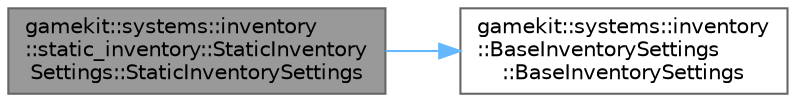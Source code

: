 digraph "gamekit::systems::inventory::static_inventory::StaticInventorySettings::StaticInventorySettings"
{
 // LATEX_PDF_SIZE
  bgcolor="transparent";
  edge [fontname=Helvetica,fontsize=10,labelfontname=Helvetica,labelfontsize=10];
  node [fontname=Helvetica,fontsize=10,shape=box,height=0.2,width=0.4];
  rankdir="LR";
  Node1 [id="Node000001",label="gamekit::systems::inventory\l::static_inventory::StaticInventory\lSettings::StaticInventorySettings",height=0.2,width=0.4,color="gray40", fillcolor="grey60", style="filled", fontcolor="black",tooltip="Constructs StaticInventorySettings with given capacities."];
  Node1 -> Node2 [id="edge1_Node000001_Node000002",color="steelblue1",style="solid",tooltip=" "];
  Node2 [id="Node000002",label="gamekit::systems::inventory\l::BaseInventorySettings\l::BaseInventorySettings",height=0.2,width=0.4,color="grey40", fillcolor="white", style="filled",URL="$d9/dcf/classgamekit_1_1systems_1_1inventory_1_1_base_inventory_settings.html#abc8c0d17ac69e99ca7bbb0ee9b68f2c0",tooltip="Constructs a BaseInventorySettings instance."];
}
